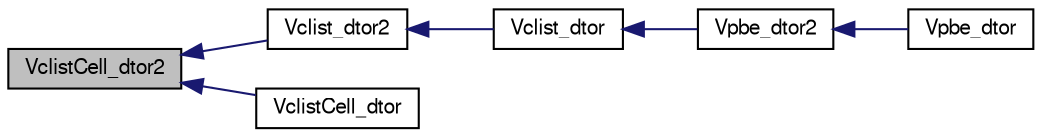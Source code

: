 digraph "VclistCell_dtor2"
{
  edge [fontname="FreeSans",fontsize="10",labelfontname="FreeSans",labelfontsize="10"];
  node [fontname="FreeSans",fontsize="10",shape=record];
  rankdir="LR";
  Node1 [label="VclistCell_dtor2",height=0.2,width=0.4,color="black", fillcolor="grey75", style="filled" fontcolor="black"];
  Node1 -> Node2 [dir="back",color="midnightblue",fontsize="10",style="solid",fontname="FreeSans"];
  Node2 [label="Vclist_dtor2",height=0.2,width=0.4,color="black", fillcolor="white", style="filled",URL="$group___vclist.html#ga9410f92c8452a5ae9defd34f401435cf",tooltip="FORTRAN stub to destroy object."];
  Node2 -> Node3 [dir="back",color="midnightblue",fontsize="10",style="solid",fontname="FreeSans"];
  Node3 [label="Vclist_dtor",height=0.2,width=0.4,color="black", fillcolor="white", style="filled",URL="$group___vclist.html#ga3ad2d96a3c99cf862fbb7231b5db1689",tooltip="Destroy object."];
  Node3 -> Node4 [dir="back",color="midnightblue",fontsize="10",style="solid",fontname="FreeSans"];
  Node4 [label="Vpbe_dtor2",height=0.2,width=0.4,color="black", fillcolor="white", style="filled",URL="$group___vpbe.html#ga27dfbf2db7d106d930703ce518ffa823",tooltip="FORTRAN stub object destructor."];
  Node4 -> Node5 [dir="back",color="midnightblue",fontsize="10",style="solid",fontname="FreeSans"];
  Node5 [label="Vpbe_dtor",height=0.2,width=0.4,color="black", fillcolor="white", style="filled",URL="$group___vpbe.html#ga5181e1ad561ce39b8c86dfe280fe40d6",tooltip="Object destructor."];
  Node1 -> Node6 [dir="back",color="midnightblue",fontsize="10",style="solid",fontname="FreeSans"];
  Node6 [label="VclistCell_dtor",height=0.2,width=0.4,color="black", fillcolor="white", style="filled",URL="$group___vclist.html#gab3ea675a2c7371c019b9b5a5969fb4af",tooltip="Destroy object."];
}
